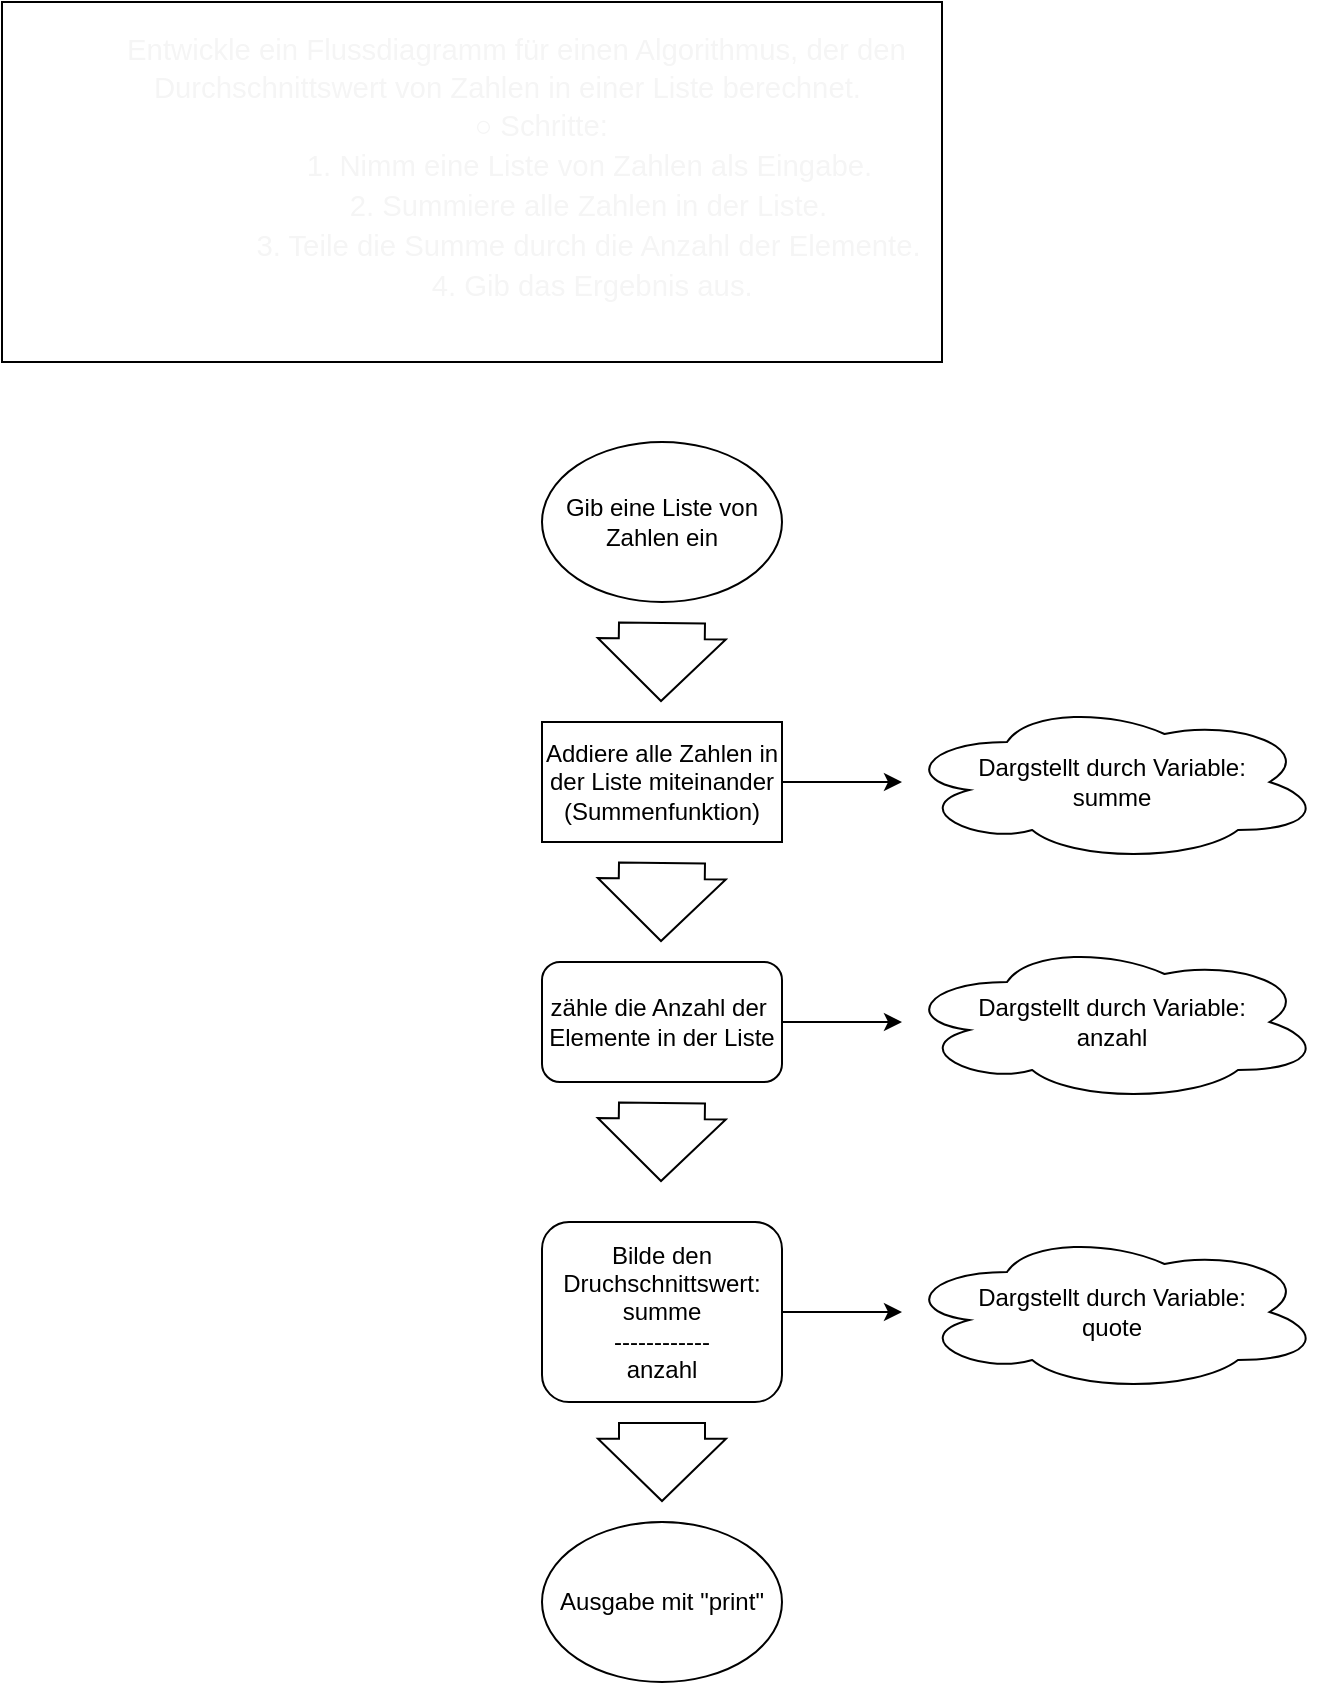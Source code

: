 <mxfile version="24.7.17">
  <diagram name="Seite-1" id="B3aWt1GQqfWxFyMA3v1U">
    <mxGraphModel dx="1036" dy="702" grid="1" gridSize="10" guides="1" tooltips="1" connect="1" arrows="1" fold="1" page="1" pageScale="1" pageWidth="827" pageHeight="1169" math="0" shadow="0">
      <root>
        <mxCell id="0" />
        <mxCell id="1" parent="0" />
        <mxCell id="46sWT4AFfI1PxV-Qn0Mn-1" value="&lt;span id=&quot;docs-internal-guid-9f847513-7fff-5e77-34c4-acc7c4e953e7&quot;&gt;&lt;p style=&quot;line-height:1.322;margin-left: 36.22pt;margin-right: 6.576pt;text-indent: 3.703pt;margin-top:1.709pt;margin-bottom:0pt;&quot; dir=&quot;ltr&quot;&gt;&lt;span style=&quot;font-size: 11pt; font-family: Arial, sans-serif; background-color: transparent; font-variant-numeric: normal; font-variant-east-asian: normal; font-variant-alternates: normal; font-variant-position: normal; vertical-align: baseline; white-space-collapse: preserve;&quot;&gt;&lt;font color=&quot;#f5f5f5&quot;&gt;Entwickle ein Flussdiagramm für einen Algorithmus, der den Durchschnittswert von Zahlen in einer Liste berechnet.&amp;nbsp;&lt;/font&gt;&lt;/span&gt;&lt;/p&gt;&lt;p style=&quot;line-height:1.2;margin-left: 54.957pt;margin-top:0.592pt;margin-bottom:0pt;&quot; dir=&quot;ltr&quot;&gt;&lt;span style=&quot;font-size: 11pt; font-family: Arial, sans-serif; background-color: transparent; font-variant-numeric: normal; font-variant-east-asian: normal; font-variant-alternates: normal; font-variant-position: normal; vertical-align: baseline; white-space-collapse: preserve;&quot;&gt;&lt;font color=&quot;#f5f5f5&quot;&gt;○ Schritte:&amp;nbsp;&lt;/font&gt;&lt;/span&gt;&lt;/p&gt;&lt;p style=&quot;line-height:1.2;margin-left: 91.199pt;margin-top:1.709pt;margin-bottom:0pt;&quot; dir=&quot;ltr&quot;&gt;&lt;span style=&quot;font-size: 11pt; font-family: Arial, sans-serif; background-color: transparent; font-variant-numeric: normal; font-variant-east-asian: normal; font-variant-alternates: normal; font-variant-position: normal; vertical-align: baseline; white-space-collapse: preserve;&quot;&gt;&lt;font color=&quot;#f5f5f5&quot;&gt;1. Nimm eine Liste von Zahlen als Eingabe.&amp;nbsp;&lt;/font&gt;&lt;/span&gt;&lt;/p&gt;&lt;p style=&quot;line-height:1.2;margin-left: 90.319pt;margin-top:1.709pt;margin-bottom:0pt;&quot; dir=&quot;ltr&quot;&gt;&lt;span style=&quot;font-size: 11pt; font-family: Arial, sans-serif; background-color: transparent; font-variant-numeric: normal; font-variant-east-asian: normal; font-variant-alternates: normal; font-variant-position: normal; vertical-align: baseline; white-space-collapse: preserve;&quot;&gt;&lt;font color=&quot;#f5f5f5&quot;&gt;2. Summiere alle Zahlen in der Liste.&amp;nbsp;&lt;/font&gt;&lt;/span&gt;&lt;/p&gt;&lt;p style=&quot;line-height:1.2;margin-left: 90.462pt;margin-top:1.709pt;margin-bottom:0pt;&quot; dir=&quot;ltr&quot;&gt;&lt;span style=&quot;font-size: 11pt; font-family: Arial, sans-serif; background-color: transparent; font-variant-numeric: normal; font-variant-east-asian: normal; font-variant-alternates: normal; font-variant-position: normal; vertical-align: baseline; white-space-collapse: preserve;&quot;&gt;&lt;font color=&quot;#f5f5f5&quot;&gt;3. Teile die Summe durch die Anzahl der Elemente.&amp;nbsp;&lt;/font&gt;&lt;/span&gt;&lt;/p&gt;&lt;p style=&quot;line-height:1.2;margin-left: 90.143pt;margin-top:1.709pt;margin-bottom:0pt;&quot; dir=&quot;ltr&quot;&gt;&lt;span style=&quot;font-size: 11pt; font-family: Arial, sans-serif; background-color: transparent; font-variant-numeric: normal; font-variant-east-asian: normal; font-variant-alternates: normal; font-variant-position: normal; vertical-align: baseline; white-space-collapse: preserve;&quot;&gt;&lt;font color=&quot;#f5f5f5&quot;&gt;4. Gib das Ergebnis aus.&lt;/font&gt;&lt;/span&gt;&lt;/p&gt;&lt;div&gt;&lt;span style=&quot;font-size: 11pt; font-family: Arial, sans-serif; color: rgb(0, 0, 0); background-color: transparent; font-variant-numeric: normal; font-variant-east-asian: normal; font-variant-alternates: normal; font-variant-position: normal; vertical-align: baseline; white-space-collapse: preserve;&quot;&gt;&lt;br&gt;&lt;/span&gt;&lt;/div&gt;&lt;/span&gt;" style="rounded=0;whiteSpace=wrap;html=1;" vertex="1" parent="1">
          <mxGeometry x="10" y="10" width="470" height="180" as="geometry" />
        </mxCell>
        <mxCell id="46sWT4AFfI1PxV-Qn0Mn-2" value="Gib eine Liste von Zahlen ein" style="ellipse;whiteSpace=wrap;html=1;" vertex="1" parent="1">
          <mxGeometry x="280" y="230" width="120" height="80" as="geometry" />
        </mxCell>
        <mxCell id="46sWT4AFfI1PxV-Qn0Mn-8" style="edgeStyle=orthogonalEdgeStyle;rounded=0;orthogonalLoop=1;jettySize=auto;html=1;" edge="1" parent="1" source="46sWT4AFfI1PxV-Qn0Mn-3" target="46sWT4AFfI1PxV-Qn0Mn-7">
          <mxGeometry relative="1" as="geometry" />
        </mxCell>
        <mxCell id="46sWT4AFfI1PxV-Qn0Mn-3" value="Addiere alle Zahlen in der Liste miteinander (Summenfunktion)" style="rounded=0;whiteSpace=wrap;html=1;" vertex="1" parent="1">
          <mxGeometry x="280" y="370" width="120" height="60" as="geometry" />
        </mxCell>
        <mxCell id="46sWT4AFfI1PxV-Qn0Mn-11" style="edgeStyle=orthogonalEdgeStyle;rounded=0;orthogonalLoop=1;jettySize=auto;html=1;" edge="1" parent="1" source="46sWT4AFfI1PxV-Qn0Mn-5" target="46sWT4AFfI1PxV-Qn0Mn-10">
          <mxGeometry relative="1" as="geometry" />
        </mxCell>
        <mxCell id="46sWT4AFfI1PxV-Qn0Mn-5" value="zähle die Anzahl der&amp;nbsp; Elemente in der Liste" style="rounded=1;whiteSpace=wrap;html=1;" vertex="1" parent="1">
          <mxGeometry x="280" y="490" width="120" height="60" as="geometry" />
        </mxCell>
        <mxCell id="46sWT4AFfI1PxV-Qn0Mn-7" value="Dargstellt durch Variable:&lt;div&gt;summe&lt;/div&gt;" style="ellipse;shape=cloud;whiteSpace=wrap;html=1;" vertex="1" parent="1">
          <mxGeometry x="460" y="360" width="210" height="80" as="geometry" />
        </mxCell>
        <mxCell id="46sWT4AFfI1PxV-Qn0Mn-10" value="Dargstellt durch Variable:&lt;div&gt;anzahl&lt;/div&gt;" style="ellipse;shape=cloud;whiteSpace=wrap;html=1;" vertex="1" parent="1">
          <mxGeometry x="460" y="480" width="210" height="80" as="geometry" />
        </mxCell>
        <mxCell id="46sWT4AFfI1PxV-Qn0Mn-13" value="" style="shape=flexArrow;endArrow=classic;html=1;rounded=0;width=43;endSize=10.04;" edge="1" parent="1">
          <mxGeometry width="50" height="50" relative="1" as="geometry">
            <mxPoint x="340" y="440" as="sourcePoint" />
            <mxPoint x="339.5" y="480" as="targetPoint" />
          </mxGeometry>
        </mxCell>
        <mxCell id="46sWT4AFfI1PxV-Qn0Mn-15" value="" style="shape=flexArrow;endArrow=classic;html=1;rounded=0;width=43;endSize=10.04;" edge="1" parent="1">
          <mxGeometry width="50" height="50" relative="1" as="geometry">
            <mxPoint x="340" y="560" as="sourcePoint" />
            <mxPoint x="339.5" y="600" as="targetPoint" />
          </mxGeometry>
        </mxCell>
        <mxCell id="46sWT4AFfI1PxV-Qn0Mn-20" style="edgeStyle=orthogonalEdgeStyle;rounded=0;orthogonalLoop=1;jettySize=auto;html=1;" edge="1" parent="1" source="46sWT4AFfI1PxV-Qn0Mn-16" target="46sWT4AFfI1PxV-Qn0Mn-19">
          <mxGeometry relative="1" as="geometry" />
        </mxCell>
        <mxCell id="46sWT4AFfI1PxV-Qn0Mn-16" value="Bilde den Druchschnittswert:&lt;div&gt;summe&lt;/div&gt;&lt;div&gt;------------&lt;/div&gt;&lt;div&gt;anzahl&lt;/div&gt;" style="rounded=1;whiteSpace=wrap;html=1;" vertex="1" parent="1">
          <mxGeometry x="280" y="620" width="120" height="90" as="geometry" />
        </mxCell>
        <mxCell id="46sWT4AFfI1PxV-Qn0Mn-17" value="" style="shape=flexArrow;endArrow=classic;html=1;rounded=0;width=43;endSize=10.04;" edge="1" parent="1">
          <mxGeometry width="50" height="50" relative="1" as="geometry">
            <mxPoint x="340" y="720" as="sourcePoint" />
            <mxPoint x="340" y="760" as="targetPoint" />
          </mxGeometry>
        </mxCell>
        <mxCell id="46sWT4AFfI1PxV-Qn0Mn-18" value="Ausgabe mit &quot;print&quot;" style="ellipse;whiteSpace=wrap;html=1;" vertex="1" parent="1">
          <mxGeometry x="280" y="770" width="120" height="80" as="geometry" />
        </mxCell>
        <mxCell id="46sWT4AFfI1PxV-Qn0Mn-19" value="Dargstellt durch Variable:&lt;div&gt;quote&lt;/div&gt;" style="ellipse;shape=cloud;whiteSpace=wrap;html=1;" vertex="1" parent="1">
          <mxGeometry x="460" y="625" width="210" height="80" as="geometry" />
        </mxCell>
        <mxCell id="46sWT4AFfI1PxV-Qn0Mn-21" value="" style="shape=flexArrow;endArrow=classic;html=1;rounded=0;width=43;endSize=10.04;" edge="1" parent="1">
          <mxGeometry width="50" height="50" relative="1" as="geometry">
            <mxPoint x="340" y="320" as="sourcePoint" />
            <mxPoint x="339.5" y="360" as="targetPoint" />
          </mxGeometry>
        </mxCell>
      </root>
    </mxGraphModel>
  </diagram>
</mxfile>
